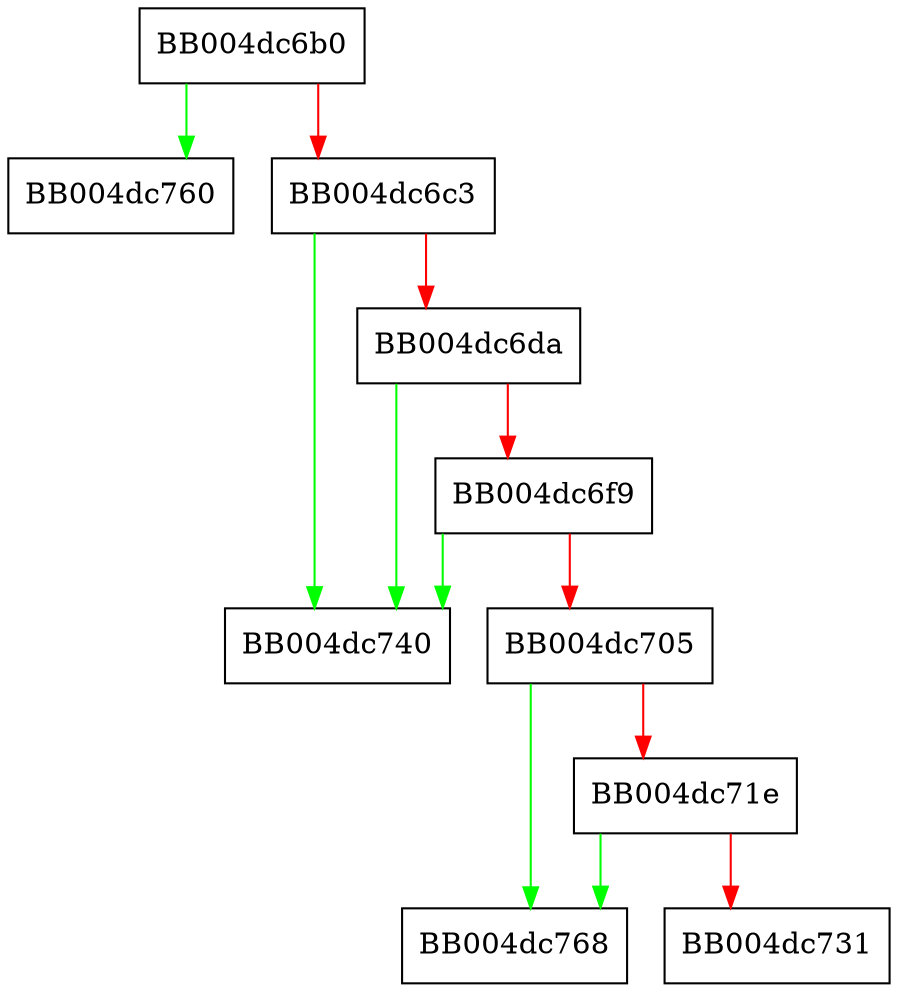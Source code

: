 digraph tls_construct_stoc_etm {
  node [shape="box"];
  graph [splines=ortho];
  BB004dc6b0 -> BB004dc760 [color="green"];
  BB004dc6b0 -> BB004dc6c3 [color="red"];
  BB004dc6c3 -> BB004dc740 [color="green"];
  BB004dc6c3 -> BB004dc6da [color="red"];
  BB004dc6da -> BB004dc740 [color="green"];
  BB004dc6da -> BB004dc6f9 [color="red"];
  BB004dc6f9 -> BB004dc740 [color="green"];
  BB004dc6f9 -> BB004dc705 [color="red"];
  BB004dc705 -> BB004dc768 [color="green"];
  BB004dc705 -> BB004dc71e [color="red"];
  BB004dc71e -> BB004dc768 [color="green"];
  BB004dc71e -> BB004dc731 [color="red"];
}